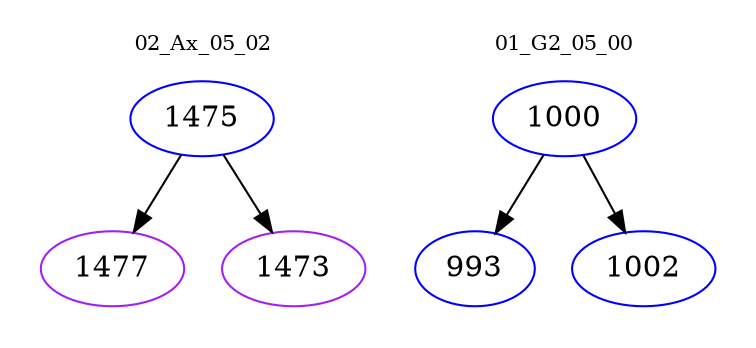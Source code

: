 digraph{
subgraph cluster_0 {
color = white
label = "02_Ax_05_02";
fontsize=10;
T0_1475 [label="1475", color="blue"]
T0_1475 -> T0_1477 [color="black"]
T0_1477 [label="1477", color="purple"]
T0_1475 -> T0_1473 [color="black"]
T0_1473 [label="1473", color="purple"]
}
subgraph cluster_1 {
color = white
label = "01_G2_05_00";
fontsize=10;
T1_1000 [label="1000", color="blue"]
T1_1000 -> T1_993 [color="black"]
T1_993 [label="993", color="blue"]
T1_1000 -> T1_1002 [color="black"]
T1_1002 [label="1002", color="blue"]
}
}
